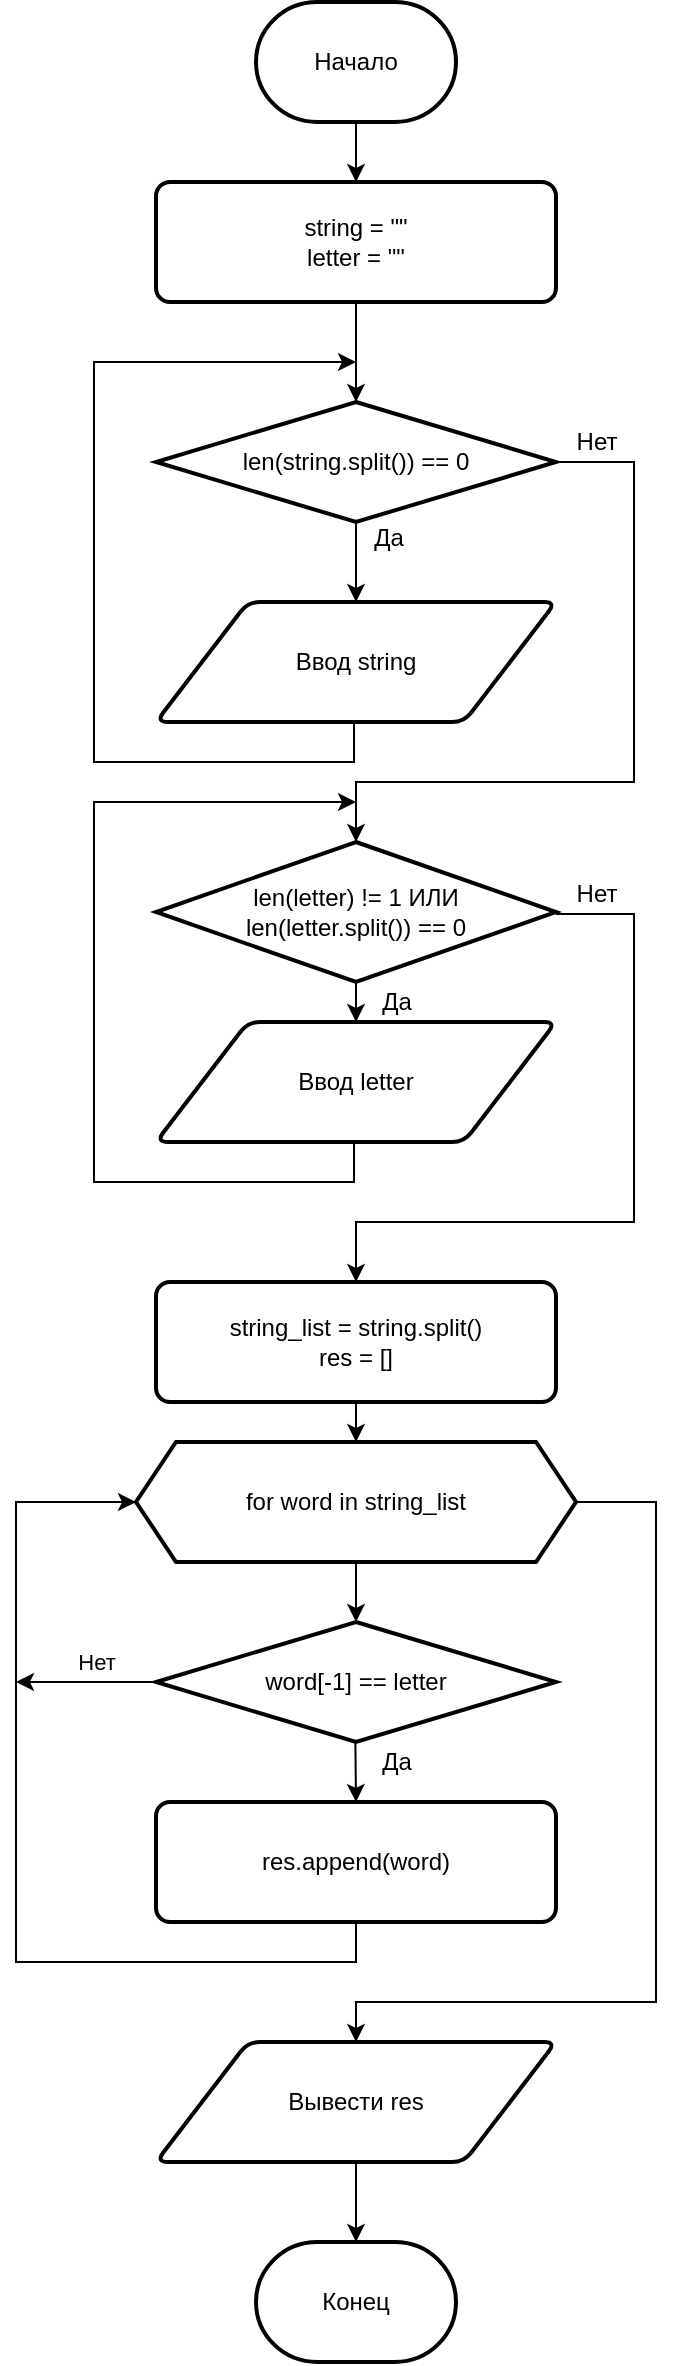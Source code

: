 <mxfile version="22.1.11" type="device">
  <diagram id="C5RBs43oDa-KdzZeNtuy" name="Page-1">
    <mxGraphModel dx="1024" dy="1729" grid="1" gridSize="10" guides="1" tooltips="1" connect="1" arrows="1" fold="1" page="1" pageScale="1" pageWidth="827" pageHeight="1169" math="0" shadow="0">
      <root>
        <mxCell id="WIyWlLk6GJQsqaUBKTNV-0" />
        <mxCell id="WIyWlLk6GJQsqaUBKTNV-1" parent="WIyWlLk6GJQsqaUBKTNV-0" />
        <mxCell id="o1KFUSoeTvBDRn-8kvO2-1" value="" style="edgeStyle=orthogonalEdgeStyle;rounded=0;orthogonalLoop=1;jettySize=auto;html=1;" edge="1" parent="WIyWlLk6GJQsqaUBKTNV-1" source="S7_N-UKr1pL8a_zZHFVc-5" target="o1KFUSoeTvBDRn-8kvO2-0">
          <mxGeometry relative="1" as="geometry" />
        </mxCell>
        <mxCell id="S7_N-UKr1pL8a_zZHFVc-5" value="Начало" style="strokeWidth=2;html=1;shape=mxgraph.flowchart.terminator;whiteSpace=wrap;" parent="WIyWlLk6GJQsqaUBKTNV-1" vertex="1">
          <mxGeometry x="360" y="-70" width="100" height="60" as="geometry" />
        </mxCell>
        <mxCell id="S7_N-UKr1pL8a_zZHFVc-6" value="Конец" style="strokeWidth=2;html=1;shape=mxgraph.flowchart.terminator;whiteSpace=wrap;" parent="WIyWlLk6GJQsqaUBKTNV-1" vertex="1">
          <mxGeometry x="360" y="1050" width="100" height="60" as="geometry" />
        </mxCell>
        <mxCell id="tAWyhYt2iqQ36pVHwljJ-4" style="edgeStyle=orthogonalEdgeStyle;rounded=0;orthogonalLoop=1;jettySize=auto;html=1;fontFamily=Helvetica;fontSize=12;fontColor=default;" parent="WIyWlLk6GJQsqaUBKTNV-1" source="tAWyhYt2iqQ36pVHwljJ-0" edge="1">
          <mxGeometry relative="1" as="geometry">
            <mxPoint x="410" y="110" as="targetPoint" />
            <Array as="points">
              <mxPoint x="409" y="310" />
              <mxPoint x="279" y="310" />
              <mxPoint x="279" y="110" />
            </Array>
          </mxGeometry>
        </mxCell>
        <mxCell id="tAWyhYt2iqQ36pVHwljJ-0" value="Ввод&amp;nbsp;string" style="shape=parallelogram;html=1;strokeWidth=2;perimeter=parallelogramPerimeter;whiteSpace=wrap;rounded=1;arcSize=12;size=0.23;" parent="WIyWlLk6GJQsqaUBKTNV-1" vertex="1">
          <mxGeometry x="310" y="230" width="200" height="60" as="geometry" />
        </mxCell>
        <mxCell id="tAWyhYt2iqQ36pVHwljJ-7" value="Да" style="edgeStyle=orthogonalEdgeStyle;rounded=0;orthogonalLoop=1;jettySize=auto;html=1;fontFamily=Helvetica;fontSize=12;fontColor=default;" parent="WIyWlLk6GJQsqaUBKTNV-1" source="tAWyhYt2iqQ36pVHwljJ-1" target="tAWyhYt2iqQ36pVHwljJ-0" edge="1">
          <mxGeometry x="-0.6" y="16" relative="1" as="geometry">
            <mxPoint as="offset" />
          </mxGeometry>
        </mxCell>
        <mxCell id="tAWyhYt2iqQ36pVHwljJ-11" value="Нет" style="edgeStyle=orthogonalEdgeStyle;rounded=0;orthogonalLoop=1;jettySize=auto;html=1;exitX=1;exitY=0.5;exitDx=0;exitDy=0;exitPerimeter=0;fontFamily=Helvetica;fontSize=12;fontColor=default;entryX=0.5;entryY=0;entryDx=0;entryDy=0;entryPerimeter=0;" parent="WIyWlLk6GJQsqaUBKTNV-1" source="tAWyhYt2iqQ36pVHwljJ-1" target="o1KFUSoeTvBDRn-8kvO2-5" edge="1">
          <mxGeometry x="-0.891" y="10" relative="1" as="geometry">
            <mxPoint x="430" y="340" as="targetPoint" />
            <Array as="points">
              <mxPoint x="549" y="160" />
              <mxPoint x="549" y="320" />
              <mxPoint x="410" y="320" />
            </Array>
            <mxPoint as="offset" />
          </mxGeometry>
        </mxCell>
        <mxCell id="tAWyhYt2iqQ36pVHwljJ-1" value="len(string.split()) == 0" style="strokeWidth=2;html=1;shape=mxgraph.flowchart.decision;whiteSpace=wrap;" parent="WIyWlLk6GJQsqaUBKTNV-1" vertex="1">
          <mxGeometry x="310" y="130" width="200" height="60" as="geometry" />
        </mxCell>
        <mxCell id="tAWyhYt2iqQ36pVHwljJ-34" value="" style="edgeStyle=orthogonalEdgeStyle;rounded=0;orthogonalLoop=1;jettySize=auto;html=1;fontFamily=Helvetica;fontSize=12;fontColor=default;entryX=0.5;entryY=0;entryDx=0;entryDy=0;" parent="WIyWlLk6GJQsqaUBKTNV-1" source="tAWyhYt2iqQ36pVHwljJ-12" target="o1KFUSoeTvBDRn-8kvO2-9" edge="1">
          <mxGeometry relative="1" as="geometry">
            <mxPoint x="410" y="880" as="targetPoint" />
          </mxGeometry>
        </mxCell>
        <mxCell id="tAWyhYt2iqQ36pVHwljJ-12" value="&lt;div&gt;string_list = string.split()&lt;/div&gt;&lt;div&gt;res = []&lt;/div&gt;" style="rounded=1;whiteSpace=wrap;html=1;absoluteArcSize=1;arcSize=14;strokeWidth=2;strokeColor=default;align=center;verticalAlign=middle;fillColor=default;" parent="WIyWlLk6GJQsqaUBKTNV-1" vertex="1">
          <mxGeometry x="310" y="570" width="200" height="60" as="geometry" />
        </mxCell>
        <mxCell id="tAWyhYt2iqQ36pVHwljJ-29" value="" style="edgeStyle=orthogonalEdgeStyle;rounded=0;orthogonalLoop=1;jettySize=auto;html=1;fontFamily=Helvetica;fontSize=12;fontColor=default;" parent="WIyWlLk6GJQsqaUBKTNV-1" source="tAWyhYt2iqQ36pVHwljJ-28" target="S7_N-UKr1pL8a_zZHFVc-6" edge="1">
          <mxGeometry relative="1" as="geometry" />
        </mxCell>
        <mxCell id="tAWyhYt2iqQ36pVHwljJ-28" value="&lt;div&gt;Вывести&amp;nbsp;res&lt;/div&gt;" style="shape=parallelogram;html=1;strokeWidth=2;perimeter=parallelogramPerimeter;whiteSpace=wrap;rounded=1;arcSize=12;size=0.23;" parent="WIyWlLk6GJQsqaUBKTNV-1" vertex="1">
          <mxGeometry x="310" y="950" width="200" height="60" as="geometry" />
        </mxCell>
        <mxCell id="o1KFUSoeTvBDRn-8kvO2-2" value="" style="edgeStyle=orthogonalEdgeStyle;rounded=0;orthogonalLoop=1;jettySize=auto;html=1;" edge="1" parent="WIyWlLk6GJQsqaUBKTNV-1" source="o1KFUSoeTvBDRn-8kvO2-0" target="tAWyhYt2iqQ36pVHwljJ-1">
          <mxGeometry relative="1" as="geometry" />
        </mxCell>
        <mxCell id="o1KFUSoeTvBDRn-8kvO2-0" value="string = &quot;&quot;&lt;br&gt;letter = &quot;&quot;" style="rounded=1;whiteSpace=wrap;html=1;absoluteArcSize=1;arcSize=14;strokeWidth=2;strokeColor=default;align=center;verticalAlign=middle;fillColor=default;" vertex="1" parent="WIyWlLk6GJQsqaUBKTNV-1">
          <mxGeometry x="310" y="20" width="200" height="60" as="geometry" />
        </mxCell>
        <mxCell id="o1KFUSoeTvBDRn-8kvO2-3" value="Ввод&amp;nbsp;letter" style="shape=parallelogram;html=1;strokeWidth=2;perimeter=parallelogramPerimeter;whiteSpace=wrap;rounded=1;arcSize=12;size=0.23;" vertex="1" parent="WIyWlLk6GJQsqaUBKTNV-1">
          <mxGeometry x="310" y="440" width="200" height="60" as="geometry" />
        </mxCell>
        <mxCell id="o1KFUSoeTvBDRn-8kvO2-4" value="Да" style="edgeStyle=orthogonalEdgeStyle;rounded=0;orthogonalLoop=1;jettySize=auto;html=1;fontFamily=Helvetica;fontSize=12;fontColor=default;" edge="1" source="o1KFUSoeTvBDRn-8kvO2-5" target="o1KFUSoeTvBDRn-8kvO2-3" parent="WIyWlLk6GJQsqaUBKTNV-1">
          <mxGeometry x="0.667" y="20" relative="1" as="geometry">
            <mxPoint as="offset" />
          </mxGeometry>
        </mxCell>
        <mxCell id="o1KFUSoeTvBDRn-8kvO2-5" value="len(letter) != 1 ИЛИ&lt;br&gt;len(letter.split()) == 0" style="strokeWidth=2;html=1;shape=mxgraph.flowchart.decision;whiteSpace=wrap;" vertex="1" parent="WIyWlLk6GJQsqaUBKTNV-1">
          <mxGeometry x="310" y="350" width="200" height="70" as="geometry" />
        </mxCell>
        <mxCell id="o1KFUSoeTvBDRn-8kvO2-6" style="edgeStyle=orthogonalEdgeStyle;rounded=0;orthogonalLoop=1;jettySize=auto;html=1;fontFamily=Helvetica;fontSize=12;fontColor=default;" edge="1" parent="WIyWlLk6GJQsqaUBKTNV-1">
          <mxGeometry relative="1" as="geometry">
            <mxPoint x="410" y="330" as="targetPoint" />
            <Array as="points">
              <mxPoint x="409" y="520" />
              <mxPoint x="279" y="520" />
              <mxPoint x="279" y="330" />
              <mxPoint x="410" y="330" />
            </Array>
            <mxPoint x="409" y="500" as="sourcePoint" />
          </mxGeometry>
        </mxCell>
        <mxCell id="o1KFUSoeTvBDRn-8kvO2-8" value="Нет" style="edgeStyle=orthogonalEdgeStyle;rounded=0;orthogonalLoop=1;jettySize=auto;html=1;fontFamily=Helvetica;fontSize=12;fontColor=default;entryX=0.5;entryY=0;entryDx=0;entryDy=0;entryPerimeter=0;" edge="1" parent="WIyWlLk6GJQsqaUBKTNV-1">
          <mxGeometry x="-0.891" y="10" relative="1" as="geometry">
            <mxPoint x="410" y="570" as="targetPoint" />
            <Array as="points">
              <mxPoint x="510" y="386" />
              <mxPoint x="549" y="386" />
              <mxPoint x="549" y="540" />
              <mxPoint x="410" y="540" />
            </Array>
            <mxPoint as="offset" />
            <mxPoint x="510" y="386" as="sourcePoint" />
          </mxGeometry>
        </mxCell>
        <mxCell id="o1KFUSoeTvBDRn-8kvO2-11" value="" style="edgeStyle=orthogonalEdgeStyle;rounded=0;orthogonalLoop=1;jettySize=auto;html=1;" edge="1" parent="WIyWlLk6GJQsqaUBKTNV-1" source="o1KFUSoeTvBDRn-8kvO2-9" target="o1KFUSoeTvBDRn-8kvO2-10">
          <mxGeometry relative="1" as="geometry" />
        </mxCell>
        <mxCell id="o1KFUSoeTvBDRn-8kvO2-21" style="edgeStyle=orthogonalEdgeStyle;rounded=0;orthogonalLoop=1;jettySize=auto;html=1;entryX=0.5;entryY=0;entryDx=0;entryDy=0;" edge="1" parent="WIyWlLk6GJQsqaUBKTNV-1" source="o1KFUSoeTvBDRn-8kvO2-9" target="tAWyhYt2iqQ36pVHwljJ-28">
          <mxGeometry relative="1" as="geometry">
            <mxPoint x="580" y="930" as="targetPoint" />
            <Array as="points">
              <mxPoint x="560" y="680" />
              <mxPoint x="560" y="930" />
              <mxPoint x="410" y="930" />
            </Array>
          </mxGeometry>
        </mxCell>
        <mxCell id="o1KFUSoeTvBDRn-8kvO2-9" value="for word in string_list" style="shape=hexagon;perimeter=hexagonPerimeter2;whiteSpace=wrap;html=1;fixedSize=1;rounded=0;arcSize=14;strokeWidth=2;" vertex="1" parent="WIyWlLk6GJQsqaUBKTNV-1">
          <mxGeometry x="300" y="650" width="220" height="60" as="geometry" />
        </mxCell>
        <mxCell id="o1KFUSoeTvBDRn-8kvO2-19" style="edgeStyle=orthogonalEdgeStyle;rounded=0;orthogonalLoop=1;jettySize=auto;html=1;strokeColor=default;" edge="1" parent="WIyWlLk6GJQsqaUBKTNV-1" source="o1KFUSoeTvBDRn-8kvO2-10">
          <mxGeometry relative="1" as="geometry">
            <mxPoint x="240" y="770" as="targetPoint" />
          </mxGeometry>
        </mxCell>
        <mxCell id="o1KFUSoeTvBDRn-8kvO2-20" value="Нет" style="edgeLabel;html=1;align=center;verticalAlign=middle;resizable=0;points=[];" vertex="1" connectable="0" parent="o1KFUSoeTvBDRn-8kvO2-19">
          <mxGeometry x="-0.296" y="-3" relative="1" as="geometry">
            <mxPoint x="-5" y="-7" as="offset" />
          </mxGeometry>
        </mxCell>
        <mxCell id="o1KFUSoeTvBDRn-8kvO2-10" value="word[-1] == letter" style="strokeWidth=2;html=1;shape=mxgraph.flowchart.decision;whiteSpace=wrap;" vertex="1" parent="WIyWlLk6GJQsqaUBKTNV-1">
          <mxGeometry x="310" y="740" width="200" height="60" as="geometry" />
        </mxCell>
        <mxCell id="o1KFUSoeTvBDRn-8kvO2-12" value="res.append(word)" style="rounded=1;whiteSpace=wrap;html=1;absoluteArcSize=1;arcSize=14;strokeWidth=2;strokeColor=default;align=center;verticalAlign=middle;fillColor=default;" vertex="1" parent="WIyWlLk6GJQsqaUBKTNV-1">
          <mxGeometry x="310" y="830" width="200" height="60" as="geometry" />
        </mxCell>
        <mxCell id="o1KFUSoeTvBDRn-8kvO2-14" style="edgeStyle=orthogonalEdgeStyle;rounded=0;orthogonalLoop=1;jettySize=auto;html=1;fontFamily=Helvetica;fontSize=12;fontColor=default;entryX=0;entryY=0.5;entryDx=0;entryDy=0;" edge="1" parent="WIyWlLk6GJQsqaUBKTNV-1" target="o1KFUSoeTvBDRn-8kvO2-9">
          <mxGeometry relative="1" as="geometry">
            <mxPoint x="410" y="724" as="targetPoint" />
            <Array as="points">
              <mxPoint x="410" y="910" />
              <mxPoint x="240" y="910" />
              <mxPoint x="240" y="680" />
            </Array>
            <mxPoint x="410" y="890" as="sourcePoint" />
          </mxGeometry>
        </mxCell>
        <mxCell id="o1KFUSoeTvBDRn-8kvO2-17" value="Да" style="edgeStyle=orthogonalEdgeStyle;rounded=0;orthogonalLoop=1;jettySize=auto;html=1;fontFamily=Helvetica;fontSize=12;fontColor=default;entryX=0.5;entryY=0;entryDx=0;entryDy=0;" edge="1" parent="WIyWlLk6GJQsqaUBKTNV-1" target="o1KFUSoeTvBDRn-8kvO2-12">
          <mxGeometry x="-0.319" y="20" relative="1" as="geometry">
            <mxPoint as="offset" />
            <mxPoint x="409.69" y="800" as="sourcePoint" />
            <mxPoint x="409.69" y="820" as="targetPoint" />
          </mxGeometry>
        </mxCell>
      </root>
    </mxGraphModel>
  </diagram>
</mxfile>
